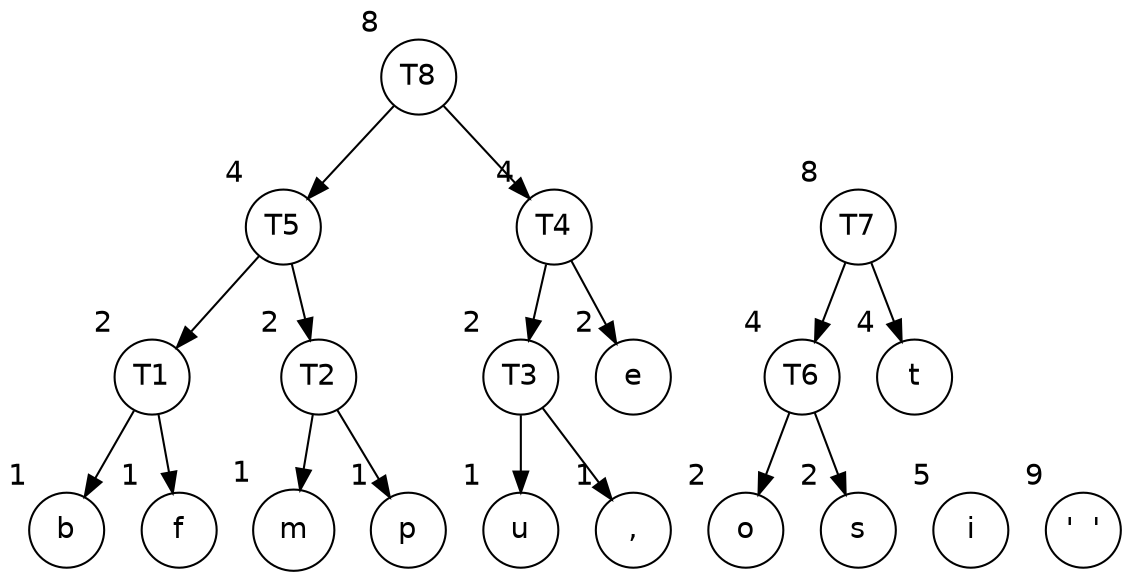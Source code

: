digraph G {
	// this is for the quote, 'if it is to be, it is up to me'
	// letter frequencies: space: 9; 5: i; 4: t; 3: (none); 2: e, o, s; 1: b, f, m, p, u, comma

	graph [fontname = "Helvetica"];
	node [fontname = "Helvetica",shape=circle];
	edge [fontname = "Helvetica"];

	b [xlabel="1"]
	f [xlabel="1"]
	m [xlabel="1"]
	p [xlabel="1"]
	u [xlabel="1"]
	comma [label=",",xlabel="1"]
	e [xlabel="2"]
	o [xlabel="2"]
	s [xlabel="2"]
	t [xlabel="4"]
	i [xlabel="5"]
	space [label="'  '",xlabel="9",fixedsize=true,width=0.5]

	T1 [xlabel="2",fixedsize=true,width=0.5]
	T1 -> b
	T1 -> f

	T2 [xlabel="2",fixedsize=true,width=0.5]
	T2 -> m
	T2 -> p

	T3 [xlabel="2",fixedsize=true,width=0.5]
	T3 -> u
	T3 -> comma

	T4 [xlabel="4",fixedsize=true,width=0.5]
	T4 -> T3
	T4 -> e
	{rank=same T3 -> e [style=invis]};

	T5 [xlabel="4",fixedsize=true,width=0.5]
	T5 -> T1
	T5empty1 [label="", width=0.1, style=invis];
	T5 -> T2
	{rank=same T1 -> T5empty1 -> T2 [style=invis]};

	T6 [xlabel="4",fixedsize=true,width=0.5]
	T6 -> o
	T6 -> s

	T7 [xlabel="8",fixedsize=true,width=0.5]
	T7 -> T6
	T7 -> t

	T8 [xlabel="8",fixedsize=true,width=0.5]
	T8 -> T5
	T8empty1 [label="", width=0.1, style=invis];
	T8empty2 [label="", width=0.1, style=invis];
	T8empty3 [label="", width=0.1, style=invis];
	T8 -> T4
	{rank=same T5 -> T8empty1 -> T8empty2 -> T8empty3 -> T4 [style=invis]};
	
	{rank=same b -> f -> m -> p -> u -> comma -> o -> s -> i -> space [style=invis]};
}
